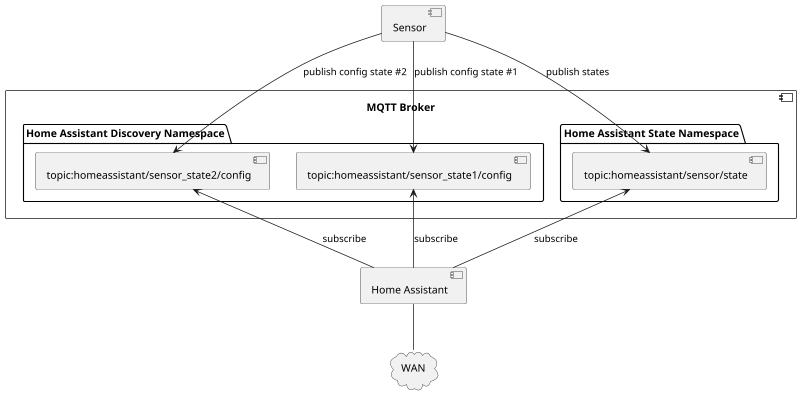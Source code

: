 @startuml

scale 800 width

component [Sensor] as sensor

component "MQTT Broker" {
  folder "Home Assistant Discovery Namespace" as ha_namespace {
    [topic:homeassistant/sensor_state1/config] as topic_config1
    [topic:homeassistant/sensor_state2/config] as topic_config2
  }
  folder "Home Assistant State Namespace"{
    [topic:homeassistant/sensor/state] as topic_state
  }
}

component [Home Assistant] as ha

sensor --> topic_config1: publish config state #1
sensor --> topic_config2: publish config state #2
sensor --> topic_state: publish states

ha -up-> topic_config1: subscribe
ha -up-> topic_config2: subscribe
ha -up-> topic_state: subscribe

cloud WAN
ha -- WAN

@enduml